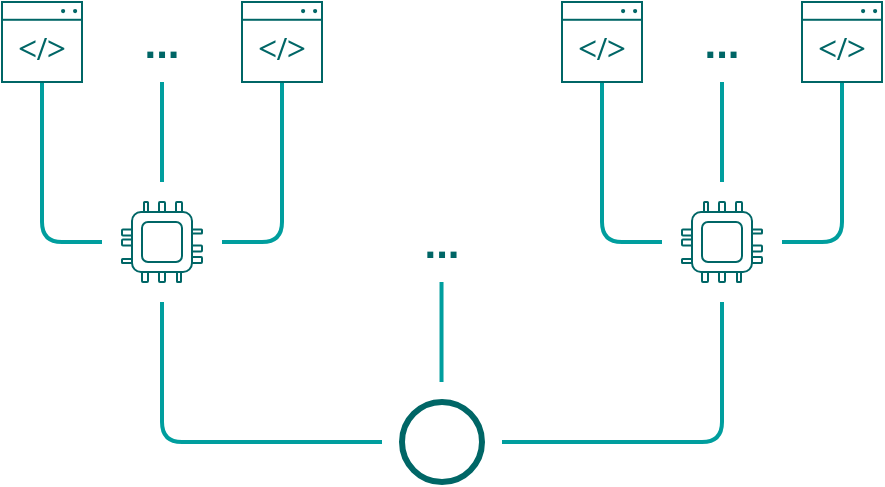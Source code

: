 <mxfile version="12.9.9" type="device"><diagram id="ACxOkJIGKZt6xO6sqLrD" name="Page-1"><mxGraphModel dx="569" dy="330" grid="1" gridSize="10" guides="1" tooltips="1" connect="1" arrows="1" fold="1" page="1" pageScale="1" pageWidth="1100" pageHeight="850" math="0" shadow="0"><root><mxCell id="0"/><mxCell id="1" parent="0"/><mxCell id="9iWHeXRN1ZkWEjMVB-_y-5" value="" style="edgeStyle=elbowEdgeStyle;elbow=horizontal;endArrow=none;html=1;exitX=0.5;exitY=1;exitDx=0;exitDy=0;exitPerimeter=0;endFill=0;strokeWidth=2;strokeColor=#009E9E;labelBackgroundColor=none;" parent="1" edge="1"><mxGeometry width="50" height="50" relative="1" as="geometry"><mxPoint x="380" y="160" as="sourcePoint"/><mxPoint x="410" y="240" as="targetPoint"/><Array as="points"><mxPoint x="380" y="240"/></Array></mxGeometry></mxCell><mxCell id="9iWHeXRN1ZkWEjMVB-_y-8" value="" style="edgeStyle=elbowEdgeStyle;elbow=horizontal;endArrow=none;html=1;exitX=0.5;exitY=1;exitDx=0;exitDy=0;exitPerimeter=0;endFill=0;strokeWidth=2;strokeColor=#009E9E;labelBackgroundColor=none;" parent="1" edge="1"><mxGeometry width="50" height="50" relative="1" as="geometry"><mxPoint x="500" y="160" as="sourcePoint"/><mxPoint x="470" y="240" as="targetPoint"/><Array as="points"><mxPoint x="500" y="240"/></Array></mxGeometry></mxCell><mxCell id="9iWHeXRN1ZkWEjMVB-_y-11" value="" style="endArrow=none;html=1;strokeColor=#009E9E;strokeWidth=2;labelBackgroundColor=none;" parent="1" edge="1"><mxGeometry width="50" height="50" relative="1" as="geometry"><mxPoint x="440" y="210" as="sourcePoint"/><mxPoint x="440" y="160" as="targetPoint"/></mxGeometry></mxCell><mxCell id="9iWHeXRN1ZkWEjMVB-_y-17" value="" style="ellipse;whiteSpace=wrap;html=1;aspect=fixed;fillColor=none;strokeColor=#006666;strokeWidth=3;labelBackgroundColor=none;" parent="1" vertex="1"><mxGeometry x="560" y="320" width="40" height="40" as="geometry"/></mxCell><mxCell id="9iWHeXRN1ZkWEjMVB-_y-26" value="" style="group;labelBackgroundColor=none;" parent="1" vertex="1" connectable="0"><mxGeometry x="360" y="120.0" width="40" height="40" as="geometry"/></mxCell><mxCell id="9iWHeXRN1ZkWEjMVB-_y-21" value="" style="whiteSpace=wrap;html=1;aspect=fixed;labelBackgroundColor=none;strokeColor=#006666;strokeWidth=1;fillColor=none;" parent="9iWHeXRN1ZkWEjMVB-_y-26" vertex="1"><mxGeometry width="40" height="40" as="geometry"/></mxCell><mxCell id="9iWHeXRN1ZkWEjMVB-_y-23" value="&lt;div&gt;&lt;span style=&quot;color: rgb(0 , 102 , 102)&quot;&gt;&lt;font style=&quot;font-size: 17px&quot; face=&quot;Verdana&quot;&gt;&lt;b&gt;&amp;lt;/&amp;gt;&lt;/b&gt;&lt;/font&gt;&lt;/span&gt;&lt;/div&gt;" style="whiteSpace=wrap;html=1;labelBackgroundColor=none;strokeColor=#006666;strokeWidth=1;fillColor=none;align=center;" parent="9iWHeXRN1ZkWEjMVB-_y-26" vertex="1"><mxGeometry y="8.89" width="40" height="31.11" as="geometry"/></mxCell><mxCell id="9iWHeXRN1ZkWEjMVB-_y-24" value="" style="ellipse;whiteSpace=wrap;html=1;aspect=fixed;labelBackgroundColor=none;strokeColor=#006666;strokeWidth=1;fillColor=none;" parent="9iWHeXRN1ZkWEjMVB-_y-26" vertex="1"><mxGeometry x="30" y="4.0" width="1.11" height="1.11" as="geometry"/></mxCell><mxCell id="9iWHeXRN1ZkWEjMVB-_y-25" value="" style="ellipse;whiteSpace=wrap;html=1;aspect=fixed;labelBackgroundColor=none;strokeColor=#006666;strokeWidth=1;fillColor=none;" parent="9iWHeXRN1ZkWEjMVB-_y-26" vertex="1"><mxGeometry x="36" y="4.0" width="1.11" height="1.11" as="geometry"/></mxCell><mxCell id="9iWHeXRN1ZkWEjMVB-_y-42" value="" style="group;labelBackgroundColor=none;" parent="1" vertex="1" connectable="0"><mxGeometry x="420" y="220" width="40" height="40" as="geometry"/></mxCell><mxCell id="9iWHeXRN1ZkWEjMVB-_y-27" value="" style="rounded=1;whiteSpace=wrap;html=1;labelBackgroundColor=none;strokeColor=#006666;strokeWidth=1;fillColor=none;" parent="9iWHeXRN1ZkWEjMVB-_y-42" vertex="1"><mxGeometry x="5" y="5" width="30" height="30" as="geometry"/></mxCell><mxCell id="9iWHeXRN1ZkWEjMVB-_y-28" value="" style="rounded=1;whiteSpace=wrap;html=1;labelBackgroundColor=none;strokeColor=#006666;strokeWidth=1;fillColor=none;" parent="9iWHeXRN1ZkWEjMVB-_y-42" vertex="1"><mxGeometry x="10" y="10" width="20" height="20" as="geometry"/></mxCell><mxCell id="9iWHeXRN1ZkWEjMVB-_y-29" value="" style="rounded=1;whiteSpace=wrap;html=1;labelBackgroundColor=none;strokeColor=#006666;strokeWidth=1;fillColor=none;" parent="9iWHeXRN1ZkWEjMVB-_y-42" vertex="1"><mxGeometry x="10" y="35" width="3" height="5" as="geometry"/></mxCell><mxCell id="9iWHeXRN1ZkWEjMVB-_y-30" value="" style="rounded=1;whiteSpace=wrap;html=1;labelBackgroundColor=none;strokeColor=#006666;strokeWidth=1;fillColor=none;" parent="9iWHeXRN1ZkWEjMVB-_y-42" vertex="1"><mxGeometry x="18.5" y="35" width="3" height="5" as="geometry"/></mxCell><mxCell id="9iWHeXRN1ZkWEjMVB-_y-31" value="" style="rounded=1;whiteSpace=wrap;html=1;labelBackgroundColor=none;strokeColor=#006666;strokeWidth=1;fillColor=none;" parent="9iWHeXRN1ZkWEjMVB-_y-42" vertex="1"><mxGeometry x="27.5" y="35" width="2" height="5" as="geometry"/></mxCell><mxCell id="9iWHeXRN1ZkWEjMVB-_y-32" value="" style="rounded=1;whiteSpace=wrap;html=1;labelBackgroundColor=none;strokeColor=#006666;strokeWidth=1;fillColor=none;direction=south;" parent="9iWHeXRN1ZkWEjMVB-_y-42" vertex="1"><mxGeometry x="35" y="27.5" width="5" height="3" as="geometry"/></mxCell><mxCell id="9iWHeXRN1ZkWEjMVB-_y-33" value="" style="rounded=1;whiteSpace=wrap;html=1;labelBackgroundColor=none;strokeColor=#006666;strokeWidth=1;fillColor=none;direction=south;" parent="9iWHeXRN1ZkWEjMVB-_y-42" vertex="1"><mxGeometry x="35" y="21.75" width="5" height="3" as="geometry"/></mxCell><mxCell id="9iWHeXRN1ZkWEjMVB-_y-34" value="" style="rounded=1;whiteSpace=wrap;html=1;labelBackgroundColor=none;strokeColor=#006666;strokeWidth=1;fillColor=none;direction=south;" parent="9iWHeXRN1ZkWEjMVB-_y-42" vertex="1"><mxGeometry x="35" y="13.75" width="5" height="2" as="geometry"/></mxCell><mxCell id="9iWHeXRN1ZkWEjMVB-_y-35" value="" style="rounded=1;whiteSpace=wrap;html=1;labelBackgroundColor=none;strokeColor=#006666;strokeWidth=1;fillColor=none;direction=south;" parent="9iWHeXRN1ZkWEjMVB-_y-42" vertex="1"><mxGeometry y="18.75" width="5" height="3" as="geometry"/></mxCell><mxCell id="9iWHeXRN1ZkWEjMVB-_y-36" value="" style="rounded=1;whiteSpace=wrap;html=1;labelBackgroundColor=none;strokeColor=#006666;strokeWidth=1;fillColor=none;direction=south;" parent="9iWHeXRN1ZkWEjMVB-_y-42" vertex="1"><mxGeometry y="13.75" width="5" height="3" as="geometry"/></mxCell><mxCell id="9iWHeXRN1ZkWEjMVB-_y-37" value="" style="rounded=1;whiteSpace=wrap;html=1;labelBackgroundColor=none;strokeColor=#006666;strokeWidth=1;fillColor=none;direction=south;" parent="9iWHeXRN1ZkWEjMVB-_y-42" vertex="1"><mxGeometry y="28.5" width="5" height="2" as="geometry"/></mxCell><mxCell id="9iWHeXRN1ZkWEjMVB-_y-38" value="" style="rounded=1;whiteSpace=wrap;html=1;labelBackgroundColor=none;strokeColor=#006666;strokeWidth=1;fillColor=none;" parent="9iWHeXRN1ZkWEjMVB-_y-42" vertex="1"><mxGeometry x="18.5" width="3" height="5" as="geometry"/></mxCell><mxCell id="9iWHeXRN1ZkWEjMVB-_y-39" value="" style="rounded=1;whiteSpace=wrap;html=1;labelBackgroundColor=none;strokeColor=#006666;strokeWidth=1;fillColor=none;" parent="9iWHeXRN1ZkWEjMVB-_y-42" vertex="1"><mxGeometry x="27" width="3" height="5" as="geometry"/></mxCell><mxCell id="9iWHeXRN1ZkWEjMVB-_y-40" value="" style="rounded=1;whiteSpace=wrap;html=1;labelBackgroundColor=none;strokeColor=#006666;strokeWidth=1;fillColor=none;" parent="9iWHeXRN1ZkWEjMVB-_y-42" vertex="1"><mxGeometry x="11" width="2" height="5" as="geometry"/></mxCell><mxCell id="9iWHeXRN1ZkWEjMVB-_y-44" value="" style="group;labelBackgroundColor=none;" parent="1" vertex="1" connectable="0"><mxGeometry x="480" y="120" width="40" height="40" as="geometry"/></mxCell><mxCell id="9iWHeXRN1ZkWEjMVB-_y-45" value="" style="whiteSpace=wrap;html=1;aspect=fixed;labelBackgroundColor=none;strokeColor=#006666;strokeWidth=1;fillColor=none;" parent="9iWHeXRN1ZkWEjMVB-_y-44" vertex="1"><mxGeometry width="40" height="40" as="geometry"/></mxCell><mxCell id="9iWHeXRN1ZkWEjMVB-_y-46" value="&lt;div&gt;&lt;span style=&quot;color: rgb(0 , 102 , 102)&quot;&gt;&lt;font style=&quot;font-size: 17px&quot; face=&quot;Verdana&quot;&gt;&lt;b&gt;&amp;lt;/&amp;gt;&lt;/b&gt;&lt;/font&gt;&lt;/span&gt;&lt;/div&gt;" style="whiteSpace=wrap;html=1;labelBackgroundColor=none;strokeColor=#006666;strokeWidth=1;fillColor=none;align=center;" parent="9iWHeXRN1ZkWEjMVB-_y-44" vertex="1"><mxGeometry y="8.89" width="40" height="31.11" as="geometry"/></mxCell><mxCell id="9iWHeXRN1ZkWEjMVB-_y-47" value="" style="ellipse;whiteSpace=wrap;html=1;aspect=fixed;labelBackgroundColor=none;strokeColor=#006666;strokeWidth=1;fillColor=none;" parent="9iWHeXRN1ZkWEjMVB-_y-44" vertex="1"><mxGeometry x="30" y="4.0" width="1.11" height="1.11" as="geometry"/></mxCell><mxCell id="9iWHeXRN1ZkWEjMVB-_y-48" value="" style="ellipse;whiteSpace=wrap;html=1;aspect=fixed;labelBackgroundColor=none;strokeColor=#006666;strokeWidth=1;fillColor=none;" parent="9iWHeXRN1ZkWEjMVB-_y-44" vertex="1"><mxGeometry x="36" y="4.0" width="1.11" height="1.11" as="geometry"/></mxCell><mxCell id="9iWHeXRN1ZkWEjMVB-_y-49" value="&lt;div style=&quot;font-size: 21px;&quot;&gt;...&lt;/div&gt;" style="text;html=1;strokeColor=none;fillColor=none;align=center;verticalAlign=middle;whiteSpace=wrap;rounded=0;labelBackgroundColor=none;fontStyle=1;fontSize=21;fontColor=#006666;" parent="1" vertex="1"><mxGeometry x="420" y="130" width="40" height="20" as="geometry"/></mxCell><mxCell id="9iWHeXRN1ZkWEjMVB-_y-51" value="" style="edgeStyle=elbowEdgeStyle;elbow=horizontal;endArrow=none;html=1;endFill=0;strokeWidth=2;strokeColor=#009E9E;labelBackgroundColor=none;" parent="1" edge="1"><mxGeometry width="50" height="50" relative="1" as="geometry"><mxPoint x="440" y="270" as="sourcePoint"/><mxPoint x="550" y="340" as="targetPoint"/><Array as="points"><mxPoint x="440" y="340"/></Array></mxGeometry></mxCell><mxCell id="9iWHeXRN1ZkWEjMVB-_y-52" value="" style="edgeStyle=elbowEdgeStyle;elbow=horizontal;endArrow=none;html=1;exitX=0.5;exitY=1;exitDx=0;exitDy=0;exitPerimeter=0;endFill=0;strokeWidth=2;strokeColor=#009E9E;labelBackgroundColor=none;" parent="1" edge="1"><mxGeometry width="50" height="50" relative="1" as="geometry"><mxPoint x="660" y="160" as="sourcePoint"/><mxPoint x="690" y="240" as="targetPoint"/><Array as="points"><mxPoint x="660" y="240"/></Array></mxGeometry></mxCell><mxCell id="9iWHeXRN1ZkWEjMVB-_y-53" value="" style="edgeStyle=elbowEdgeStyle;elbow=horizontal;endArrow=none;html=1;exitX=0.5;exitY=1;exitDx=0;exitDy=0;exitPerimeter=0;endFill=0;strokeWidth=2;strokeColor=#009E9E;labelBackgroundColor=none;" parent="1" edge="1"><mxGeometry width="50" height="50" relative="1" as="geometry"><mxPoint x="780" y="160" as="sourcePoint"/><mxPoint x="750" y="240" as="targetPoint"/><Array as="points"><mxPoint x="780" y="240"/></Array></mxGeometry></mxCell><mxCell id="9iWHeXRN1ZkWEjMVB-_y-54" value="" style="endArrow=none;html=1;strokeColor=#009E9E;strokeWidth=2;labelBackgroundColor=none;" parent="1" edge="1"><mxGeometry width="50" height="50" relative="1" as="geometry"><mxPoint x="720" y="210" as="sourcePoint"/><mxPoint x="720" y="160" as="targetPoint"/></mxGeometry></mxCell><mxCell id="9iWHeXRN1ZkWEjMVB-_y-55" value="" style="group;labelBackgroundColor=none;" parent="1" vertex="1" connectable="0"><mxGeometry x="640" y="120" width="40" height="40" as="geometry"/></mxCell><mxCell id="9iWHeXRN1ZkWEjMVB-_y-56" value="" style="whiteSpace=wrap;html=1;aspect=fixed;labelBackgroundColor=none;strokeColor=#006666;strokeWidth=1;fillColor=none;" parent="9iWHeXRN1ZkWEjMVB-_y-55" vertex="1"><mxGeometry width="40" height="40" as="geometry"/></mxCell><mxCell id="9iWHeXRN1ZkWEjMVB-_y-57" value="&lt;div&gt;&lt;span style=&quot;color: rgb(0 , 102 , 102)&quot;&gt;&lt;font style=&quot;font-size: 17px&quot; face=&quot;Verdana&quot;&gt;&lt;b&gt;&amp;lt;/&amp;gt;&lt;/b&gt;&lt;/font&gt;&lt;/span&gt;&lt;/div&gt;" style="whiteSpace=wrap;html=1;labelBackgroundColor=none;strokeColor=#006666;strokeWidth=1;fillColor=none;align=center;" parent="9iWHeXRN1ZkWEjMVB-_y-55" vertex="1"><mxGeometry y="8.89" width="40" height="31.11" as="geometry"/></mxCell><mxCell id="9iWHeXRN1ZkWEjMVB-_y-58" value="" style="ellipse;whiteSpace=wrap;html=1;aspect=fixed;labelBackgroundColor=none;strokeColor=#006666;strokeWidth=1;fillColor=none;" parent="9iWHeXRN1ZkWEjMVB-_y-55" vertex="1"><mxGeometry x="30" y="4.0" width="1.11" height="1.11" as="geometry"/></mxCell><mxCell id="9iWHeXRN1ZkWEjMVB-_y-59" value="" style="ellipse;whiteSpace=wrap;html=1;aspect=fixed;labelBackgroundColor=none;strokeColor=#006666;strokeWidth=1;fillColor=none;" parent="9iWHeXRN1ZkWEjMVB-_y-55" vertex="1"><mxGeometry x="36" y="4.0" width="1.11" height="1.11" as="geometry"/></mxCell><mxCell id="9iWHeXRN1ZkWEjMVB-_y-60" value="" style="group;labelBackgroundColor=none;" parent="1" vertex="1" connectable="0"><mxGeometry x="700" y="220" width="40" height="40" as="geometry"/></mxCell><mxCell id="9iWHeXRN1ZkWEjMVB-_y-61" value="" style="rounded=1;whiteSpace=wrap;html=1;labelBackgroundColor=none;strokeColor=#006666;strokeWidth=1;fillColor=none;" parent="9iWHeXRN1ZkWEjMVB-_y-60" vertex="1"><mxGeometry x="5" y="5" width="30" height="30" as="geometry"/></mxCell><mxCell id="9iWHeXRN1ZkWEjMVB-_y-62" value="" style="rounded=1;whiteSpace=wrap;html=1;labelBackgroundColor=none;strokeColor=#006666;strokeWidth=1;fillColor=none;" parent="9iWHeXRN1ZkWEjMVB-_y-60" vertex="1"><mxGeometry x="10" y="10" width="20" height="20" as="geometry"/></mxCell><mxCell id="9iWHeXRN1ZkWEjMVB-_y-63" value="" style="rounded=1;whiteSpace=wrap;html=1;labelBackgroundColor=none;strokeColor=#006666;strokeWidth=1;fillColor=none;" parent="9iWHeXRN1ZkWEjMVB-_y-60" vertex="1"><mxGeometry x="10" y="35" width="3" height="5" as="geometry"/></mxCell><mxCell id="9iWHeXRN1ZkWEjMVB-_y-64" value="" style="rounded=1;whiteSpace=wrap;html=1;labelBackgroundColor=none;strokeColor=#006666;strokeWidth=1;fillColor=none;" parent="9iWHeXRN1ZkWEjMVB-_y-60" vertex="1"><mxGeometry x="18.5" y="35" width="3" height="5" as="geometry"/></mxCell><mxCell id="9iWHeXRN1ZkWEjMVB-_y-65" value="" style="rounded=1;whiteSpace=wrap;html=1;labelBackgroundColor=none;strokeColor=#006666;strokeWidth=1;fillColor=none;" parent="9iWHeXRN1ZkWEjMVB-_y-60" vertex="1"><mxGeometry x="27.5" y="35" width="2" height="5" as="geometry"/></mxCell><mxCell id="9iWHeXRN1ZkWEjMVB-_y-66" value="" style="rounded=1;whiteSpace=wrap;html=1;labelBackgroundColor=none;strokeColor=#006666;strokeWidth=1;fillColor=none;direction=south;" parent="9iWHeXRN1ZkWEjMVB-_y-60" vertex="1"><mxGeometry x="35" y="27.5" width="5" height="3" as="geometry"/></mxCell><mxCell id="9iWHeXRN1ZkWEjMVB-_y-67" value="" style="rounded=1;whiteSpace=wrap;html=1;labelBackgroundColor=none;strokeColor=#006666;strokeWidth=1;fillColor=none;direction=south;" parent="9iWHeXRN1ZkWEjMVB-_y-60" vertex="1"><mxGeometry x="35" y="21.75" width="5" height="3" as="geometry"/></mxCell><mxCell id="9iWHeXRN1ZkWEjMVB-_y-68" value="" style="rounded=1;whiteSpace=wrap;html=1;labelBackgroundColor=none;strokeColor=#006666;strokeWidth=1;fillColor=none;direction=south;" parent="9iWHeXRN1ZkWEjMVB-_y-60" vertex="1"><mxGeometry x="35" y="13.75" width="5" height="2" as="geometry"/></mxCell><mxCell id="9iWHeXRN1ZkWEjMVB-_y-69" value="" style="rounded=1;whiteSpace=wrap;html=1;labelBackgroundColor=none;strokeColor=#006666;strokeWidth=1;fillColor=none;direction=south;" parent="9iWHeXRN1ZkWEjMVB-_y-60" vertex="1"><mxGeometry y="18.75" width="5" height="3" as="geometry"/></mxCell><mxCell id="9iWHeXRN1ZkWEjMVB-_y-70" value="" style="rounded=1;whiteSpace=wrap;html=1;labelBackgroundColor=none;strokeColor=#006666;strokeWidth=1;fillColor=none;direction=south;" parent="9iWHeXRN1ZkWEjMVB-_y-60" vertex="1"><mxGeometry y="13.75" width="5" height="3" as="geometry"/></mxCell><mxCell id="9iWHeXRN1ZkWEjMVB-_y-71" value="" style="rounded=1;whiteSpace=wrap;html=1;labelBackgroundColor=none;strokeColor=#006666;strokeWidth=1;fillColor=none;direction=south;" parent="9iWHeXRN1ZkWEjMVB-_y-60" vertex="1"><mxGeometry y="28.5" width="5" height="2" as="geometry"/></mxCell><mxCell id="9iWHeXRN1ZkWEjMVB-_y-72" value="" style="rounded=1;whiteSpace=wrap;html=1;labelBackgroundColor=none;strokeColor=#006666;strokeWidth=1;fillColor=none;" parent="9iWHeXRN1ZkWEjMVB-_y-60" vertex="1"><mxGeometry x="18.5" width="3" height="5" as="geometry"/></mxCell><mxCell id="9iWHeXRN1ZkWEjMVB-_y-73" value="" style="rounded=1;whiteSpace=wrap;html=1;labelBackgroundColor=none;strokeColor=#006666;strokeWidth=1;fillColor=none;" parent="9iWHeXRN1ZkWEjMVB-_y-60" vertex="1"><mxGeometry x="27" width="3" height="5" as="geometry"/></mxCell><mxCell id="9iWHeXRN1ZkWEjMVB-_y-74" value="" style="rounded=1;whiteSpace=wrap;html=1;labelBackgroundColor=none;strokeColor=#006666;strokeWidth=1;fillColor=none;" parent="9iWHeXRN1ZkWEjMVB-_y-60" vertex="1"><mxGeometry x="11" width="2" height="5" as="geometry"/></mxCell><mxCell id="9iWHeXRN1ZkWEjMVB-_y-75" value="" style="group;labelBackgroundColor=none;" parent="1" vertex="1" connectable="0"><mxGeometry x="760" y="120" width="40" height="40" as="geometry"/></mxCell><mxCell id="9iWHeXRN1ZkWEjMVB-_y-76" value="" style="whiteSpace=wrap;html=1;aspect=fixed;labelBackgroundColor=none;strokeColor=#006666;strokeWidth=1;fillColor=none;" parent="9iWHeXRN1ZkWEjMVB-_y-75" vertex="1"><mxGeometry width="40" height="40" as="geometry"/></mxCell><mxCell id="9iWHeXRN1ZkWEjMVB-_y-77" value="&lt;div&gt;&lt;span style=&quot;color: rgb(0 , 102 , 102)&quot;&gt;&lt;font style=&quot;font-size: 17px&quot; face=&quot;Verdana&quot;&gt;&lt;b&gt;&amp;lt;/&amp;gt;&lt;/b&gt;&lt;/font&gt;&lt;/span&gt;&lt;/div&gt;" style="whiteSpace=wrap;html=1;labelBackgroundColor=none;strokeColor=#006666;strokeWidth=1;fillColor=none;align=center;" parent="9iWHeXRN1ZkWEjMVB-_y-75" vertex="1"><mxGeometry y="8.89" width="40" height="31.11" as="geometry"/></mxCell><mxCell id="9iWHeXRN1ZkWEjMVB-_y-78" value="" style="ellipse;whiteSpace=wrap;html=1;aspect=fixed;labelBackgroundColor=none;strokeColor=#006666;strokeWidth=1;fillColor=none;" parent="9iWHeXRN1ZkWEjMVB-_y-75" vertex="1"><mxGeometry x="30" y="4.0" width="1.11" height="1.11" as="geometry"/></mxCell><mxCell id="9iWHeXRN1ZkWEjMVB-_y-79" value="" style="ellipse;whiteSpace=wrap;html=1;aspect=fixed;labelBackgroundColor=none;strokeColor=#006666;strokeWidth=1;fillColor=none;" parent="9iWHeXRN1ZkWEjMVB-_y-75" vertex="1"><mxGeometry x="36" y="4.0" width="1.11" height="1.11" as="geometry"/></mxCell><mxCell id="9iWHeXRN1ZkWEjMVB-_y-80" value="&lt;div style=&quot;font-size: 21px;&quot;&gt;...&lt;/div&gt;" style="text;html=1;strokeColor=none;fillColor=none;align=center;verticalAlign=middle;whiteSpace=wrap;rounded=0;labelBackgroundColor=none;fontStyle=1;fontSize=21;fontColor=#006666;" parent="1" vertex="1"><mxGeometry x="700" y="130" width="40" height="20" as="geometry"/></mxCell><mxCell id="9iWHeXRN1ZkWEjMVB-_y-81" value="&lt;div style=&quot;font-size: 21px;&quot;&gt;...&lt;/div&gt;" style="text;html=1;strokeColor=none;fillColor=none;align=center;verticalAlign=middle;whiteSpace=wrap;rounded=0;labelBackgroundColor=none;fontStyle=1;fontSize=21;fontColor=#006666;" parent="1" vertex="1"><mxGeometry x="560" y="230" width="40" height="20" as="geometry"/></mxCell><mxCell id="9iWHeXRN1ZkWEjMVB-_y-82" value="" style="endArrow=none;html=1;strokeColor=#009E9E;strokeWidth=2;labelBackgroundColor=none;" parent="1" edge="1"><mxGeometry width="50" height="50" relative="1" as="geometry"><mxPoint x="579.76" y="310" as="sourcePoint"/><mxPoint x="579.76" y="260" as="targetPoint"/></mxGeometry></mxCell><mxCell id="9iWHeXRN1ZkWEjMVB-_y-83" value="" style="edgeStyle=elbowEdgeStyle;elbow=horizontal;endArrow=none;html=1;endFill=0;strokeWidth=2;strokeColor=#009E9E;labelBackgroundColor=none;" parent="1" edge="1"><mxGeometry width="50" height="50" relative="1" as="geometry"><mxPoint x="720" y="270" as="sourcePoint"/><mxPoint x="610" y="340" as="targetPoint"/><Array as="points"><mxPoint x="720" y="340"/></Array></mxGeometry></mxCell></root></mxGraphModel></diagram></mxfile>